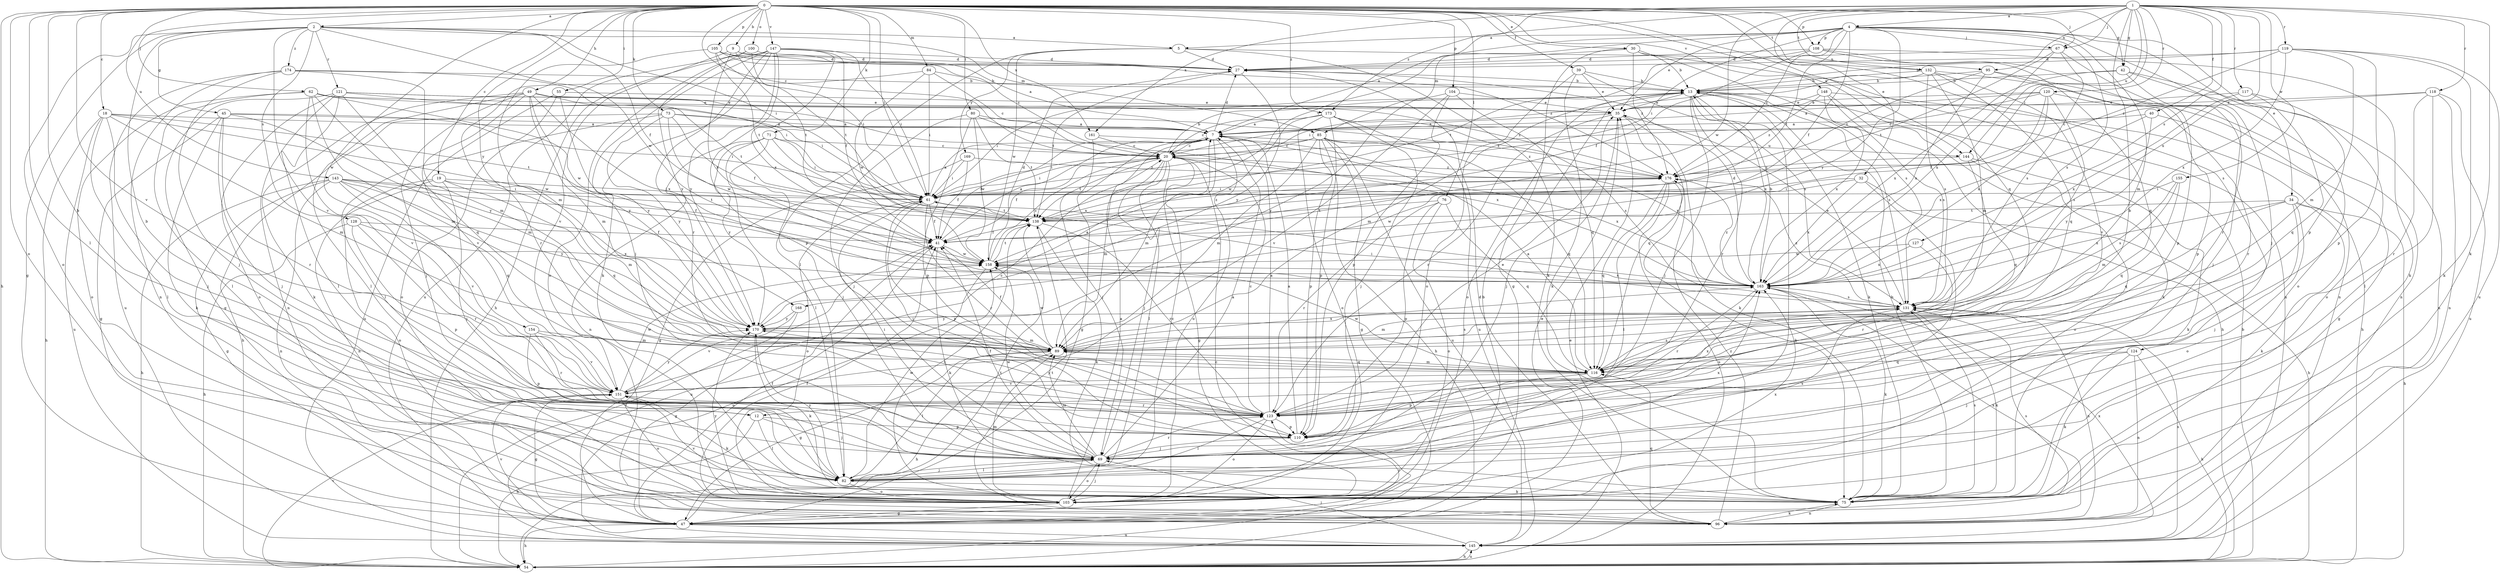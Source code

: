 strict digraph  {
0;
1;
2;
4;
5;
7;
9;
12;
13;
18;
19;
20;
27;
30;
32;
34;
35;
39;
40;
41;
42;
45;
47;
49;
54;
55;
61;
62;
67;
69;
71;
73;
75;
76;
80;
82;
84;
85;
89;
95;
96;
100;
103;
104;
105;
108;
110;
116;
117;
118;
119;
120;
121;
123;
124;
127;
128;
131;
132;
138;
143;
144;
145;
147;
148;
151;
154;
155;
158;
161;
163;
168;
169;
170;
173;
174;
176;
0 -> 2  [label=a];
0 -> 9  [label=b];
0 -> 12  [label=b];
0 -> 18  [label=c];
0 -> 19  [label=c];
0 -> 20  [label=c];
0 -> 30  [label=e];
0 -> 39  [label=f];
0 -> 42  [label=g];
0 -> 49  [label=h];
0 -> 54  [label=h];
0 -> 55  [label=i];
0 -> 61  [label=i];
0 -> 62  [label=j];
0 -> 67  [label=j];
0 -> 71  [label=k];
0 -> 73  [label=k];
0 -> 76  [label=l];
0 -> 80  [label=l];
0 -> 82  [label=l];
0 -> 84  [label=m];
0 -> 100  [label=o];
0 -> 103  [label=o];
0 -> 104  [label=p];
0 -> 105  [label=p];
0 -> 108  [label=p];
0 -> 116  [label=q];
0 -> 124  [label=s];
0 -> 132  [label=t];
0 -> 143  [label=u];
0 -> 144  [label=u];
0 -> 147  [label=v];
0 -> 148  [label=v];
0 -> 151  [label=v];
0 -> 154  [label=w];
0 -> 161  [label=x];
0 -> 168  [label=y];
0 -> 173  [label=z];
1 -> 4  [label=a];
1 -> 12  [label=b];
1 -> 32  [label=e];
1 -> 40  [label=f];
1 -> 42  [label=g];
1 -> 61  [label=i];
1 -> 67  [label=j];
1 -> 75  [label=k];
1 -> 95  [label=n];
1 -> 117  [label=r];
1 -> 118  [label=r];
1 -> 119  [label=r];
1 -> 120  [label=r];
1 -> 127  [label=s];
1 -> 132  [label=t];
1 -> 138  [label=t];
1 -> 144  [label=u];
1 -> 155  [label=w];
1 -> 158  [label=w];
1 -> 161  [label=x];
1 -> 163  [label=x];
1 -> 173  [label=z];
2 -> 5  [label=a];
2 -> 12  [label=b];
2 -> 41  [label=f];
2 -> 45  [label=g];
2 -> 47  [label=g];
2 -> 61  [label=i];
2 -> 85  [label=m];
2 -> 103  [label=o];
2 -> 121  [label=r];
2 -> 128  [label=s];
2 -> 151  [label=v];
2 -> 158  [label=w];
2 -> 174  [label=z];
4 -> 5  [label=a];
4 -> 7  [label=a];
4 -> 34  [label=e];
4 -> 35  [label=e];
4 -> 41  [label=f];
4 -> 61  [label=i];
4 -> 67  [label=j];
4 -> 69  [label=j];
4 -> 85  [label=m];
4 -> 89  [label=m];
4 -> 108  [label=p];
4 -> 110  [label=p];
4 -> 131  [label=s];
4 -> 138  [label=t];
4 -> 168  [label=y];
4 -> 176  [label=z];
5 -> 27  [label=d];
5 -> 75  [label=k];
5 -> 82  [label=l];
5 -> 95  [label=n];
5 -> 158  [label=w];
5 -> 169  [label=y];
7 -> 20  [label=c];
7 -> 27  [label=d];
7 -> 41  [label=f];
7 -> 47  [label=g];
7 -> 89  [label=m];
7 -> 103  [label=o];
7 -> 144  [label=u];
9 -> 27  [label=d];
9 -> 138  [label=t];
9 -> 151  [label=v];
9 -> 163  [label=x];
9 -> 176  [label=z];
12 -> 54  [label=h];
12 -> 69  [label=j];
12 -> 82  [label=l];
12 -> 110  [label=p];
13 -> 35  [label=e];
13 -> 54  [label=h];
13 -> 61  [label=i];
13 -> 69  [label=j];
13 -> 75  [label=k];
13 -> 82  [label=l];
13 -> 89  [label=m];
13 -> 103  [label=o];
13 -> 123  [label=r];
13 -> 131  [label=s];
13 -> 163  [label=x];
18 -> 7  [label=a];
18 -> 54  [label=h];
18 -> 69  [label=j];
18 -> 82  [label=l];
18 -> 89  [label=m];
18 -> 138  [label=t];
18 -> 145  [label=u];
18 -> 158  [label=w];
19 -> 61  [label=i];
19 -> 69  [label=j];
19 -> 89  [label=m];
19 -> 96  [label=n];
19 -> 103  [label=o];
19 -> 116  [label=q];
20 -> 13  [label=b];
20 -> 41  [label=f];
20 -> 47  [label=g];
20 -> 61  [label=i];
20 -> 69  [label=j];
20 -> 82  [label=l];
20 -> 89  [label=m];
20 -> 138  [label=t];
20 -> 163  [label=x];
20 -> 176  [label=z];
27 -> 13  [label=b];
27 -> 138  [label=t];
27 -> 170  [label=y];
30 -> 13  [label=b];
30 -> 27  [label=d];
30 -> 47  [label=g];
30 -> 131  [label=s];
30 -> 145  [label=u];
30 -> 176  [label=z];
32 -> 54  [label=h];
32 -> 61  [label=i];
32 -> 69  [label=j];
32 -> 158  [label=w];
32 -> 163  [label=x];
34 -> 54  [label=h];
34 -> 69  [label=j];
34 -> 75  [label=k];
34 -> 103  [label=o];
34 -> 116  [label=q];
34 -> 138  [label=t];
34 -> 163  [label=x];
35 -> 7  [label=a];
35 -> 69  [label=j];
35 -> 75  [label=k];
35 -> 116  [label=q];
35 -> 123  [label=r];
39 -> 13  [label=b];
39 -> 35  [label=e];
39 -> 75  [label=k];
39 -> 103  [label=o];
39 -> 131  [label=s];
40 -> 7  [label=a];
40 -> 47  [label=g];
40 -> 163  [label=x];
40 -> 170  [label=y];
41 -> 7  [label=a];
41 -> 75  [label=k];
41 -> 145  [label=u];
41 -> 158  [label=w];
42 -> 13  [label=b];
42 -> 69  [label=j];
42 -> 103  [label=o];
42 -> 145  [label=u];
42 -> 163  [label=x];
45 -> 7  [label=a];
45 -> 47  [label=g];
45 -> 61  [label=i];
45 -> 69  [label=j];
45 -> 75  [label=k];
45 -> 89  [label=m];
45 -> 123  [label=r];
47 -> 35  [label=e];
47 -> 41  [label=f];
47 -> 54  [label=h];
47 -> 123  [label=r];
47 -> 131  [label=s];
47 -> 138  [label=t];
47 -> 145  [label=u];
47 -> 151  [label=v];
49 -> 35  [label=e];
49 -> 69  [label=j];
49 -> 75  [label=k];
49 -> 82  [label=l];
49 -> 89  [label=m];
49 -> 138  [label=t];
49 -> 151  [label=v];
49 -> 163  [label=x];
49 -> 170  [label=y];
54 -> 13  [label=b];
54 -> 20  [label=c];
54 -> 35  [label=e];
54 -> 41  [label=f];
54 -> 145  [label=u];
54 -> 151  [label=v];
55 -> 35  [label=e];
55 -> 103  [label=o];
55 -> 145  [label=u];
55 -> 170  [label=y];
61 -> 7  [label=a];
61 -> 41  [label=f];
61 -> 103  [label=o];
61 -> 110  [label=p];
61 -> 123  [label=r];
61 -> 138  [label=t];
62 -> 20  [label=c];
62 -> 35  [label=e];
62 -> 82  [label=l];
62 -> 89  [label=m];
62 -> 103  [label=o];
62 -> 151  [label=v];
62 -> 158  [label=w];
62 -> 170  [label=y];
67 -> 27  [label=d];
67 -> 123  [label=r];
67 -> 131  [label=s];
67 -> 138  [label=t];
67 -> 163  [label=x];
69 -> 7  [label=a];
69 -> 41  [label=f];
69 -> 61  [label=i];
69 -> 82  [label=l];
69 -> 89  [label=m];
69 -> 103  [label=o];
69 -> 123  [label=r];
69 -> 131  [label=s];
69 -> 158  [label=w];
69 -> 163  [label=x];
71 -> 20  [label=c];
71 -> 61  [label=i];
71 -> 69  [label=j];
71 -> 82  [label=l];
71 -> 96  [label=n];
71 -> 163  [label=x];
71 -> 170  [label=y];
73 -> 7  [label=a];
73 -> 41  [label=f];
73 -> 54  [label=h];
73 -> 82  [label=l];
73 -> 158  [label=w];
73 -> 170  [label=y];
73 -> 176  [label=z];
75 -> 13  [label=b];
75 -> 96  [label=n];
75 -> 131  [label=s];
75 -> 151  [label=v];
76 -> 103  [label=o];
76 -> 110  [label=p];
76 -> 116  [label=q];
76 -> 123  [label=r];
76 -> 138  [label=t];
80 -> 7  [label=a];
80 -> 69  [label=j];
80 -> 110  [label=p];
80 -> 138  [label=t];
80 -> 158  [label=w];
80 -> 163  [label=x];
82 -> 20  [label=c];
82 -> 69  [label=j];
82 -> 75  [label=k];
82 -> 103  [label=o];
82 -> 158  [label=w];
82 -> 170  [label=y];
84 -> 13  [label=b];
84 -> 20  [label=c];
84 -> 61  [label=i];
84 -> 123  [label=r];
84 -> 158  [label=w];
85 -> 20  [label=c];
85 -> 47  [label=g];
85 -> 54  [label=h];
85 -> 61  [label=i];
85 -> 89  [label=m];
85 -> 110  [label=p];
85 -> 116  [label=q];
85 -> 145  [label=u];
85 -> 176  [label=z];
89 -> 41  [label=f];
89 -> 47  [label=g];
89 -> 54  [label=h];
89 -> 82  [label=l];
89 -> 116  [label=q];
89 -> 131  [label=s];
89 -> 158  [label=w];
89 -> 163  [label=x];
95 -> 13  [label=b];
95 -> 96  [label=n];
95 -> 110  [label=p];
95 -> 163  [label=x];
95 -> 176  [label=z];
96 -> 27  [label=d];
96 -> 41  [label=f];
96 -> 75  [label=k];
96 -> 116  [label=q];
96 -> 138  [label=t];
96 -> 163  [label=x];
96 -> 176  [label=z];
100 -> 27  [label=d];
100 -> 138  [label=t];
100 -> 145  [label=u];
100 -> 170  [label=y];
103 -> 7  [label=a];
103 -> 13  [label=b];
103 -> 47  [label=g];
103 -> 69  [label=j];
103 -> 89  [label=m];
103 -> 138  [label=t];
103 -> 163  [label=x];
103 -> 170  [label=y];
104 -> 35  [label=e];
104 -> 110  [label=p];
104 -> 116  [label=q];
104 -> 151  [label=v];
104 -> 170  [label=y];
105 -> 7  [label=a];
105 -> 20  [label=c];
105 -> 27  [label=d];
105 -> 61  [label=i];
105 -> 89  [label=m];
105 -> 138  [label=t];
108 -> 27  [label=d];
108 -> 41  [label=f];
108 -> 75  [label=k];
108 -> 110  [label=p];
108 -> 116  [label=q];
108 -> 138  [label=t];
110 -> 7  [label=a];
110 -> 61  [label=i];
110 -> 69  [label=j];
116 -> 7  [label=a];
116 -> 89  [label=m];
116 -> 110  [label=p];
116 -> 131  [label=s];
116 -> 151  [label=v];
116 -> 158  [label=w];
117 -> 35  [label=e];
117 -> 103  [label=o];
117 -> 116  [label=q];
117 -> 163  [label=x];
118 -> 20  [label=c];
118 -> 35  [label=e];
118 -> 82  [label=l];
118 -> 96  [label=n];
118 -> 123  [label=r];
118 -> 145  [label=u];
119 -> 13  [label=b];
119 -> 27  [label=d];
119 -> 75  [label=k];
119 -> 89  [label=m];
119 -> 110  [label=p];
119 -> 145  [label=u];
119 -> 163  [label=x];
119 -> 176  [label=z];
120 -> 7  [label=a];
120 -> 20  [label=c];
120 -> 35  [label=e];
120 -> 41  [label=f];
120 -> 123  [label=r];
120 -> 131  [label=s];
120 -> 163  [label=x];
121 -> 35  [label=e];
121 -> 47  [label=g];
121 -> 61  [label=i];
121 -> 82  [label=l];
121 -> 96  [label=n];
121 -> 103  [label=o];
121 -> 116  [label=q];
121 -> 176  [label=z];
123 -> 7  [label=a];
123 -> 20  [label=c];
123 -> 35  [label=e];
123 -> 82  [label=l];
123 -> 103  [label=o];
123 -> 110  [label=p];
123 -> 163  [label=x];
123 -> 170  [label=y];
124 -> 54  [label=h];
124 -> 69  [label=j];
124 -> 75  [label=k];
124 -> 96  [label=n];
124 -> 116  [label=q];
127 -> 123  [label=r];
127 -> 158  [label=w];
127 -> 163  [label=x];
128 -> 41  [label=f];
128 -> 54  [label=h];
128 -> 110  [label=p];
128 -> 123  [label=r];
128 -> 163  [label=x];
131 -> 35  [label=e];
131 -> 61  [label=i];
131 -> 75  [label=k];
131 -> 89  [label=m];
131 -> 96  [label=n];
131 -> 170  [label=y];
131 -> 176  [label=z];
132 -> 13  [label=b];
132 -> 61  [label=i];
132 -> 89  [label=m];
132 -> 96  [label=n];
132 -> 116  [label=q];
132 -> 131  [label=s];
132 -> 151  [label=v];
138 -> 41  [label=f];
138 -> 75  [label=k];
138 -> 123  [label=r];
138 -> 176  [label=z];
143 -> 41  [label=f];
143 -> 47  [label=g];
143 -> 54  [label=h];
143 -> 61  [label=i];
143 -> 96  [label=n];
143 -> 116  [label=q];
143 -> 138  [label=t];
143 -> 151  [label=v];
143 -> 170  [label=y];
144 -> 75  [label=k];
144 -> 103  [label=o];
144 -> 116  [label=q];
144 -> 176  [label=z];
145 -> 54  [label=h];
145 -> 69  [label=j];
145 -> 131  [label=s];
145 -> 163  [label=x];
147 -> 27  [label=d];
147 -> 41  [label=f];
147 -> 54  [label=h];
147 -> 61  [label=i];
147 -> 69  [label=j];
147 -> 75  [label=k];
147 -> 103  [label=o];
147 -> 110  [label=p];
147 -> 123  [label=r];
147 -> 163  [label=x];
147 -> 170  [label=y];
148 -> 35  [label=e];
148 -> 54  [label=h];
148 -> 75  [label=k];
148 -> 131  [label=s];
148 -> 163  [label=x];
148 -> 176  [label=z];
151 -> 20  [label=c];
151 -> 47  [label=g];
151 -> 75  [label=k];
151 -> 103  [label=o];
151 -> 123  [label=r];
151 -> 158  [label=w];
151 -> 170  [label=y];
154 -> 89  [label=m];
154 -> 110  [label=p];
154 -> 123  [label=r];
154 -> 151  [label=v];
155 -> 61  [label=i];
155 -> 89  [label=m];
155 -> 116  [label=q];
155 -> 131  [label=s];
158 -> 20  [label=c];
158 -> 27  [label=d];
158 -> 138  [label=t];
158 -> 145  [label=u];
158 -> 163  [label=x];
161 -> 20  [label=c];
161 -> 69  [label=j];
161 -> 163  [label=x];
163 -> 13  [label=b];
163 -> 27  [label=d];
163 -> 75  [label=k];
163 -> 123  [label=r];
163 -> 131  [label=s];
163 -> 176  [label=z];
168 -> 47  [label=g];
168 -> 151  [label=v];
168 -> 170  [label=y];
169 -> 41  [label=f];
169 -> 47  [label=g];
169 -> 61  [label=i];
169 -> 176  [label=z];
170 -> 7  [label=a];
170 -> 75  [label=k];
170 -> 89  [label=m];
173 -> 7  [label=a];
173 -> 20  [label=c];
173 -> 69  [label=j];
173 -> 103  [label=o];
173 -> 110  [label=p];
173 -> 131  [label=s];
173 -> 145  [label=u];
173 -> 158  [label=w];
174 -> 13  [label=b];
174 -> 61  [label=i];
174 -> 69  [label=j];
174 -> 89  [label=m];
174 -> 96  [label=n];
174 -> 145  [label=u];
176 -> 61  [label=i];
176 -> 75  [label=k];
176 -> 82  [label=l];
176 -> 116  [label=q];
176 -> 145  [label=u];
}
